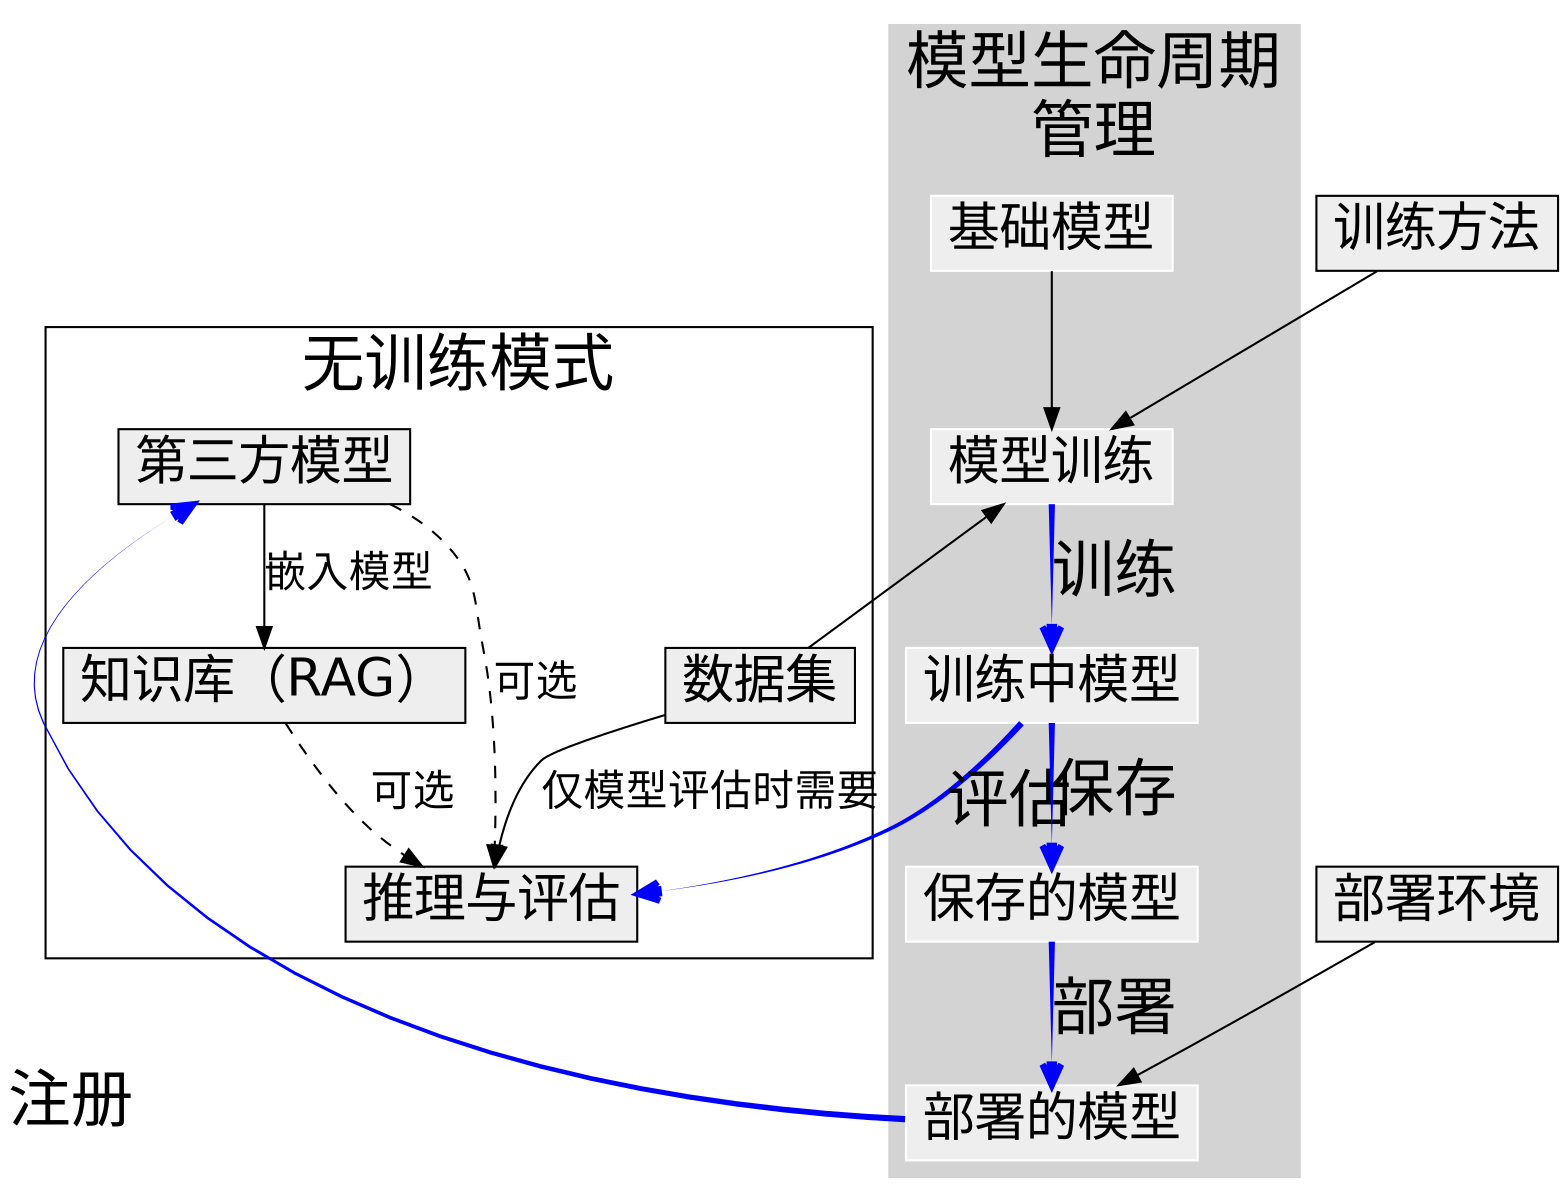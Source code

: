 
digraph g {
	ratio=fill;
	splines=spline;
	overlap=scale;

    edge [fontsize=20, fontname="Helvetica"];

	node [
		shape=box,
		width=0.3,
		color="black",
		fillcolor="#eeeeee",
		style="filled,solid",
		fontsize=25,
        fontname="Helvetica"
	];

    subgraph cluster_1 {
		node [style=filled];
		nRAG -> nPromp [style=dashed, label="可选"];
        nThirdModel -> nRAG [label="嵌入模型"];
        nDataset -> nPromp [label="仅模型评估时需要"];
        nThirdModel -> nPromp [style=dashed, label="可选"];
		label = "无训练模式";
        fontsize=30
	}

    subgraph cluster_0 {
		style=filled;
		color=lightgrey;
		node [style=filled,color=white];
		nBModel -> nTrainingModels;
        nTrainingModels -> nTrainedModels [style="bold,tapered", arrowhead=vee, penwidth=3, color=blue, label="训练", fontsize=30];
        nTrainedModels -> nSavedModels [style="bold,tapered", arrowhead=vee, penwidth=3, color=blue, label="保存", fontsize=30];
        nSavedModels -> nDeployedModels [style="bold,tapered", arrowhead=vee, penwidth=3, color=blue, label="部署", fontsize=30];
        label = "模型生命周期
管理";
        fontsize=30
	}

	nRAG [label="知识库（RAG）"];
	nBModel [label="基础模型"];
	nDataset [label="数据集"];
	nThirdModel [label="第三方模型"];
	nPromp [label="推理与评估"];
	nTrainingModels [label="模型训练"];
	nTrainedModels [label="训练中模型"];
	nSavedModels [label="保存的模型"];
	nDeployedModels [label="部署的模型"];
	nDeployEnv [label="部署环境"];
	nTrainingMethods [label="训练方法"];
    nDataset -> nTrainingModels;
    nTrainingMethods -> nTrainingModels;
    nDeployEnv -> nDeployedModels;
    nDeployedModels -> nThirdModel [style="bold,tapered", arrowhead=vee, penwidth=3, color=blue, taillabel="注册", fontsize=30, labeldistance=40, labelangle=3 ];
    nTrainedModels -> nPromp [style="bold,tapered", arrowhead=vee, penwidth=3, color=blue, taillabel="评估", fontsize=30, labeldistance=4, labelangle=35];
}
